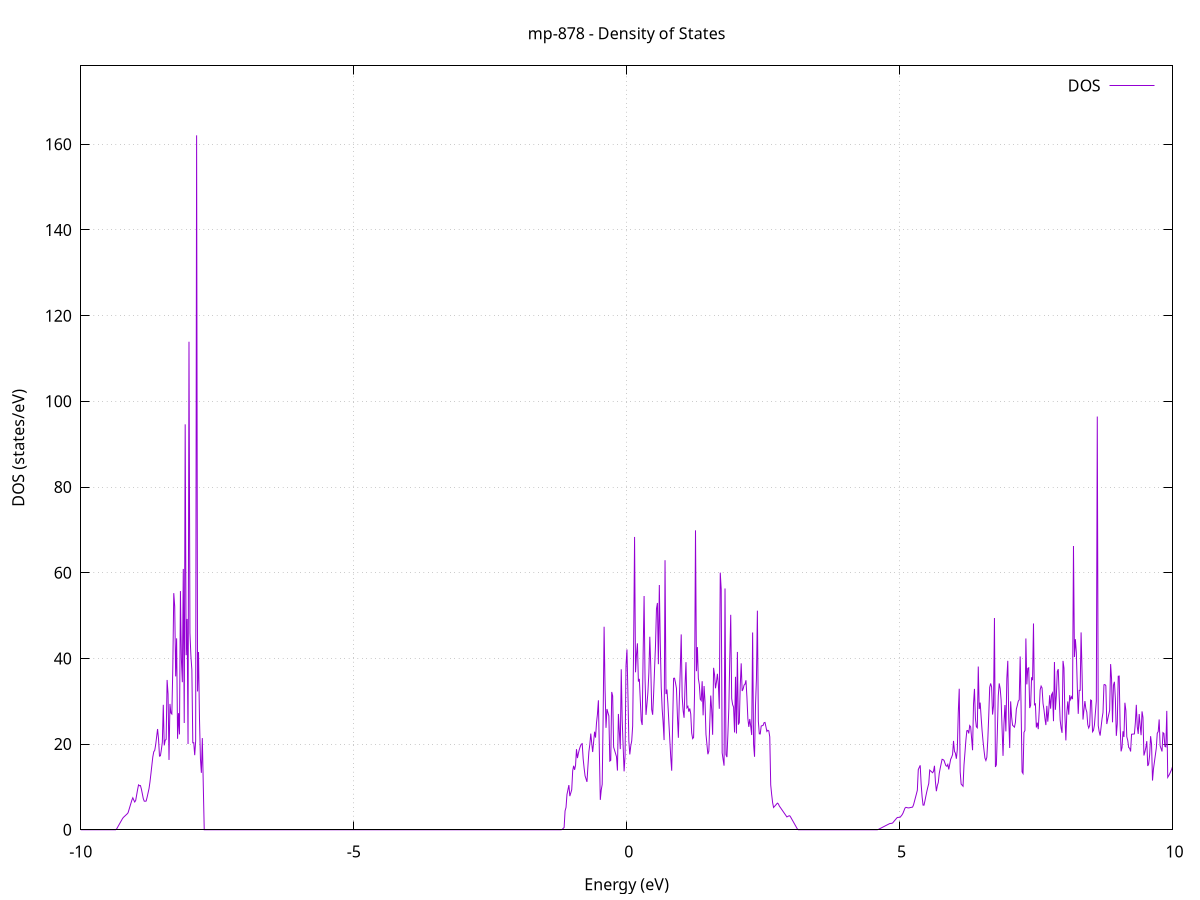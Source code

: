 set title 'mp-878 - Density of States'
set xlabel 'Energy (eV)'
set ylabel 'DOS (states/eV)'
set grid
set xrange [-10:10]
set yrange [0:178.303]
set xzeroaxis lt -1
set terminal png size 800,600
set output 'mp-878_dos_gnuplot.png'
plot '-' using 1:2 with lines title 'DOS'
-22.058700 0.000000
-22.041300 0.000000
-22.023800 0.000000
-22.006400 0.000000
-21.988900 0.000000
-21.971500 0.000000
-21.954000 0.000000
-21.936600 0.000000
-21.919200 0.000000
-21.901700 0.000000
-21.884300 0.000000
-21.866800 0.000000
-21.849400 0.000000
-21.831900 0.000000
-21.814500 0.000000
-21.797100 0.000000
-21.779600 0.000000
-21.762200 0.000000
-21.744700 0.000000
-21.727300 0.000000
-21.709900 0.000000
-21.692400 0.000000
-21.675000 0.000000
-21.657500 0.000000
-21.640100 0.000000
-21.622600 0.000000
-21.605200 0.000000
-21.587800 0.000000
-21.570300 0.000000
-21.552900 0.000000
-21.535400 0.000000
-21.518000 0.000000
-21.500500 0.000000
-21.483100 0.000000
-21.465700 0.000000
-21.448200 0.000000
-21.430800 0.000000
-21.413300 0.000000
-21.395900 0.000000
-21.378400 0.000000
-21.361000 0.000000
-21.343600 0.000000
-21.326100 0.000000
-21.308700 0.000000
-21.291200 0.000000
-21.273800 0.000000
-21.256400 0.000000
-21.238900 0.000000
-21.221500 0.000000
-21.204000 0.000000
-21.186600 0.000000
-21.169100 0.000000
-21.151700 0.000000
-21.134300 0.000000
-21.116800 0.000000
-21.099400 0.000000
-21.081900 0.000000
-21.064500 0.000000
-21.047000 0.000000
-21.029600 0.000000
-21.012200 0.000000
-20.994700 0.000000
-20.977300 0.000000
-20.959800 0.000000
-20.942400 0.000000
-20.925000 0.000000
-20.907500 0.000000
-20.890100 0.000000
-20.872600 0.000000
-20.855200 0.000000
-20.837700 0.000000
-20.820300 0.000000
-20.802900 0.000000
-20.785400 0.000000
-20.768000 0.000000
-20.750500 0.000000
-20.733100 0.000000
-20.715600 0.000000
-20.698200 0.000000
-20.680800 0.000000
-20.663300 0.000000
-20.645900 0.000000
-20.628400 0.000000
-20.611000 0.000000
-20.593600 0.000000
-20.576100 0.000000
-20.558700 0.000000
-20.541200 0.000000
-20.523800 0.000000
-20.506300 0.000000
-20.488900 0.000000
-20.471500 28.172000
-20.454000 132.533300
-20.436600 71.314700
-20.419100 0.000000
-20.401700 37.818900
-20.384200 58.671200
-20.366800 185.149500
-20.349400 121.708600
-20.331900 61.081300
-20.314500 30.517800
-20.297000 30.491600
-20.279600 141.250000
-20.262200 80.607000
-20.244700 366.475500
-20.227300 414.112400
-20.209800 42.428100
-20.192400 21.566400
-20.174900 56.846300
-20.157500 47.664900
-20.140100 0.000000
-20.122600 0.000000
-20.105200 0.000000
-20.087700 0.000000
-20.070300 0.000000
-20.052800 30.020900
-20.035400 67.254600
-20.018000 37.205900
-20.000500 147.540400
-19.983100 386.461200
-19.965600 175.269500
-19.948200 1678.049900
-19.930700 55.943700
-19.913300 105.755000
-19.895900 39.552800
-19.878400 14.743900
-19.861000 180.971600
-19.843500 86.979900
-19.826100 0.000000
-19.808700 0.000000
-19.791200 0.000000
-19.773800 0.000000
-19.756300 0.000000
-19.738900 0.000000
-19.721400 0.000000
-19.704000 0.000000
-19.686600 0.000000
-19.669100 0.000000
-19.651700 0.000000
-19.634200 0.000000
-19.616800 0.000000
-19.599300 0.000000
-19.581900 0.000000
-19.564500 0.000000
-19.547000 0.000000
-19.529600 0.000000
-19.512100 0.000000
-19.494700 0.000000
-19.477300 0.000000
-19.459800 0.000000
-19.442400 0.000000
-19.424900 0.000000
-19.407500 0.000000
-19.390000 0.000000
-19.372600 0.000000
-19.355200 0.000000
-19.337700 0.000000
-19.320300 0.000000
-19.302800 0.000000
-19.285400 0.000000
-19.267900 0.000000
-19.250500 0.000000
-19.233100 0.000000
-19.215600 0.000000
-19.198200 0.000000
-19.180700 0.000000
-19.163300 0.000000
-19.145900 0.000000
-19.128400 0.000000
-19.111000 0.000000
-19.093500 0.000000
-19.076100 0.000000
-19.058600 0.000000
-19.041200 0.000000
-19.023800 0.000000
-19.006300 0.000000
-18.988900 0.000000
-18.971400 0.000000
-18.954000 0.000000
-18.936500 0.000000
-18.919100 0.000000
-18.901700 0.000000
-18.884200 0.000000
-18.866800 0.000000
-18.849300 0.000000
-18.831900 0.000000
-18.814500 0.000000
-18.797000 0.000000
-18.779600 0.000000
-18.762100 0.000000
-18.744700 0.000000
-18.727200 0.000000
-18.709800 0.000000
-18.692400 0.000000
-18.674900 0.000000
-18.657500 0.000000
-18.640000 0.000000
-18.622600 0.000000
-18.605100 0.000000
-18.587700 0.000000
-18.570300 0.000000
-18.552800 0.000000
-18.535400 0.000000
-18.517900 0.000000
-18.500500 0.000000
-18.483100 0.000000
-18.465600 0.000000
-18.448200 0.000000
-18.430700 0.000000
-18.413300 0.000000
-18.395800 0.000000
-18.378400 0.000000
-18.361000 0.000000
-18.343500 0.000000
-18.326100 0.000000
-18.308600 0.000000
-18.291200 0.000000
-18.273700 0.000000
-18.256300 0.000000
-18.238900 0.000000
-18.221400 0.000000
-18.204000 0.000000
-18.186500 0.000000
-18.169100 0.000000
-18.151600 0.000000
-18.134200 0.000000
-18.116800 0.000000
-18.099300 0.000000
-18.081900 0.000000
-18.064400 0.000000
-18.047000 0.000000
-18.029600 0.000000
-18.012100 0.000000
-17.994700 0.000000
-17.977200 0.000000
-17.959800 0.000000
-17.942300 0.000000
-17.924900 0.000000
-17.907500 0.000000
-17.890000 0.000000
-17.872600 0.000000
-17.855100 0.000000
-17.837700 0.000000
-17.820200 0.000000
-17.802800 0.000000
-17.785400 0.000000
-17.767900 0.000000
-17.750500 0.000000
-17.733000 0.000000
-17.715600 0.000000
-17.698200 0.000000
-17.680700 0.000000
-17.663300 0.000000
-17.645800 0.000000
-17.628400 0.000000
-17.610900 0.000000
-17.593500 0.000000
-17.576100 0.000000
-17.558600 0.000000
-17.541200 0.000000
-17.523700 0.000000
-17.506300 0.000000
-17.488800 0.000000
-17.471400 0.000000
-17.454000 0.000000
-17.436500 0.000000
-17.419100 0.000000
-17.401600 0.000000
-17.384200 0.000000
-17.366800 0.000000
-17.349300 0.000000
-17.331900 0.000000
-17.314400 0.000000
-17.297000 0.000000
-17.279500 0.000000
-17.262100 0.000000
-17.244700 0.000000
-17.227200 0.000000
-17.209800 0.000000
-17.192300 0.000000
-17.174900 0.000000
-17.157400 0.000000
-17.140000 0.000000
-17.122600 0.000000
-17.105100 0.000000
-17.087700 0.000000
-17.070200 0.000000
-17.052800 0.000000
-17.035400 0.000000
-17.017900 0.000000
-17.000500 0.000000
-16.983000 0.000000
-16.965600 0.000000
-16.948100 0.000000
-16.930700 0.000000
-16.913300 0.000000
-16.895800 0.000000
-16.878400 0.000000
-16.860900 0.000000
-16.843500 0.000000
-16.826000 0.000000
-16.808600 0.000000
-16.791200 0.000000
-16.773700 0.000000
-16.756300 0.000000
-16.738800 0.000000
-16.721400 0.000000
-16.703900 0.000000
-16.686500 0.000000
-16.669100 0.000000
-16.651600 0.000000
-16.634200 0.000000
-16.616700 0.000000
-16.599300 0.000000
-16.581900 0.000000
-16.564400 0.000000
-16.547000 0.000000
-16.529500 0.000000
-16.512100 0.000000
-16.494600 0.000000
-16.477200 0.000000
-16.459800 0.000000
-16.442300 0.000000
-16.424900 0.000000
-16.407400 0.000000
-16.390000 0.000000
-16.372500 0.000000
-16.355100 0.000000
-16.337700 0.000000
-16.320200 0.000000
-16.302800 0.000000
-16.285300 0.000000
-16.267900 0.000000
-16.250500 0.000000
-16.233000 0.000000
-16.215600 0.000000
-16.198100 0.000000
-16.180700 0.000000
-16.163200 0.000000
-16.145800 0.000000
-16.128400 0.000000
-16.110900 0.000000
-16.093500 0.000000
-16.076000 0.000000
-16.058600 0.000000
-16.041100 0.000000
-16.023700 0.000000
-16.006300 0.000000
-15.988800 0.000000
-15.971400 0.000000
-15.953900 0.000000
-15.936500 0.000000
-15.919100 0.000000
-15.901600 0.000000
-15.884200 0.000000
-15.866700 0.000000
-15.849300 0.000000
-15.831800 0.000000
-15.814400 0.000000
-15.797000 0.000000
-15.779500 0.000000
-15.762100 0.000000
-15.744600 0.000000
-15.727200 0.000000
-15.709700 0.000000
-15.692300 0.000000
-15.674900 0.000000
-15.657400 0.000000
-15.640000 0.000000
-15.622500 0.000000
-15.605100 0.000000
-15.587700 0.000000
-15.570200 0.000000
-15.552800 0.000000
-15.535300 0.000000
-15.517900 0.000000
-15.500400 0.000000
-15.483000 0.000000
-15.465600 0.000000
-15.448100 0.000000
-15.430700 0.000000
-15.413200 0.000000
-15.395800 0.000000
-15.378300 0.000000
-15.360900 0.000000
-15.343500 0.000000
-15.326000 0.000000
-15.308600 0.000000
-15.291100 0.000000
-15.273700 0.000000
-15.256300 0.000000
-15.238800 0.000000
-15.221400 0.000000
-15.203900 0.000000
-15.186500 0.000000
-15.169000 0.000000
-15.151600 0.000000
-15.134200 0.000000
-15.116700 0.000000
-15.099300 0.000000
-15.081800 0.000000
-15.064400 0.000000
-15.046900 0.000000
-15.029500 0.000000
-15.012100 0.000000
-14.994600 0.000000
-14.977200 0.000000
-14.959700 0.000000
-14.942300 0.000000
-14.924800 0.000000
-14.907400 0.000000
-14.890000 0.000000
-14.872500 0.000000
-14.855100 0.000000
-14.837600 0.000000
-14.820200 0.000000
-14.802800 0.000000
-14.785300 0.000000
-14.767900 0.000000
-14.750400 0.000000
-14.733000 0.000000
-14.715500 0.000000
-14.698100 0.000000
-14.680700 0.000000
-14.663200 0.000000
-14.645800 0.000000
-14.628300 0.000000
-14.610900 0.000000
-14.593400 0.000000
-14.576000 0.000000
-14.558600 0.000000
-14.541100 0.000000
-14.523700 0.000000
-14.506200 0.000000
-14.488800 0.000000
-14.471400 0.000000
-14.453900 0.000000
-14.436500 0.000000
-14.419000 0.000000
-14.401600 0.000000
-14.384100 0.000000
-14.366700 0.000000
-14.349300 0.000000
-14.331800 0.000000
-14.314400 0.000000
-14.296900 0.000000
-14.279500 0.000000
-14.262000 0.000000
-14.244600 0.000000
-14.227200 0.000000
-14.209700 0.000000
-14.192300 0.000000
-14.174800 0.000000
-14.157400 0.000000
-14.140000 0.000000
-14.122500 0.000000
-14.105100 0.000000
-14.087600 0.000000
-14.070200 0.000000
-14.052700 0.000000
-14.035300 0.000000
-14.017900 0.000000
-14.000400 0.000000
-13.983000 0.000000
-13.965500 0.000000
-13.948100 0.000000
-13.930600 0.000000
-13.913200 0.000000
-13.895800 0.000000
-13.878300 0.000000
-13.860900 0.000000
-13.843400 0.000000
-13.826000 0.000000
-13.808600 0.000000
-13.791100 0.000000
-13.773700 0.000000
-13.756200 0.000000
-13.738800 0.000000
-13.721300 0.000000
-13.703900 0.000000
-13.686500 0.000000
-13.669000 0.000000
-13.651600 0.000000
-13.634100 0.000000
-13.616700 0.000000
-13.599200 0.000000
-13.581800 0.000000
-13.564400 0.000000
-13.546900 0.000000
-13.529500 0.000000
-13.512000 0.000000
-13.494600 0.000000
-13.477100 0.000000
-13.459700 0.000000
-13.442300 0.000000
-13.424800 0.000000
-13.407400 0.000000
-13.389900 0.000000
-13.372500 0.000000
-13.355100 0.000000
-13.337600 0.000000
-13.320200 0.000000
-13.302700 0.000000
-13.285300 0.000000
-13.267800 0.000000
-13.250400 0.000000
-13.233000 0.000000
-13.215500 0.000000
-13.198100 0.000000
-13.180600 0.000000
-13.163200 0.000000
-13.145700 0.000000
-13.128300 0.000000
-13.110900 0.000000
-13.093400 0.000000
-13.076000 0.000000
-13.058500 0.000000
-13.041100 0.000000
-13.023700 0.000000
-13.006200 0.000000
-12.988800 0.000000
-12.971300 0.000000
-12.953900 0.000000
-12.936400 0.000000
-12.919000 0.000000
-12.901600 0.000000
-12.884100 0.000000
-12.866700 0.000000
-12.849200 0.000000
-12.831800 0.000000
-12.814300 0.000000
-12.796900 0.000000
-12.779500 0.000000
-12.762000 0.000000
-12.744600 0.000000
-12.727100 0.000000
-12.709700 0.000000
-12.692300 0.000000
-12.674800 0.000000
-12.657400 0.000000
-12.639900 0.000000
-12.622500 0.000000
-12.605000 0.000000
-12.587600 0.000000
-12.570200 0.000000
-12.552700 0.000000
-12.535300 0.000000
-12.517800 0.000000
-12.500400 0.000000
-12.482900 0.000000
-12.465500 0.000000
-12.448100 0.000000
-12.430600 0.000000
-12.413200 0.000000
-12.395700 0.000000
-12.378300 0.000000
-12.360900 0.000000
-12.343400 0.000000
-12.326000 0.000000
-12.308500 0.000000
-12.291100 0.000000
-12.273600 0.000000
-12.256200 0.000000
-12.238800 0.000000
-12.221300 0.000000
-12.203900 0.000000
-12.186400 0.000000
-12.169000 0.000000
-12.151500 0.000000
-12.134100 0.000000
-12.116700 0.000000
-12.099200 0.000000
-12.081800 0.000000
-12.064300 0.000000
-12.046900 0.000000
-12.029500 0.000000
-12.012000 0.000000
-11.994600 0.000000
-11.977100 0.000000
-11.959700 0.000000
-11.942200 0.000000
-11.924800 0.000000
-11.907400 0.000000
-11.889900 0.000000
-11.872500 0.000000
-11.855000 0.000000
-11.837600 0.000000
-11.820100 0.000000
-11.802700 0.000000
-11.785300 0.000000
-11.767800 0.000000
-11.750400 0.000000
-11.732900 0.000000
-11.715500 0.000000
-11.698000 0.000000
-11.680600 0.000000
-11.663200 0.000000
-11.645700 0.000000
-11.628300 0.000000
-11.610800 0.000000
-11.593400 0.000000
-11.576000 0.000000
-11.558500 0.000000
-11.541100 0.000000
-11.523600 0.000000
-11.506200 0.000000
-11.488700 0.000000
-11.471300 0.000000
-11.453900 0.000000
-11.436400 0.000000
-11.419000 0.000000
-11.401500 0.000000
-11.384100 0.000000
-11.366600 0.000000
-11.349200 0.000000
-11.331800 0.000000
-11.314300 0.000000
-11.296900 0.000000
-11.279400 0.000000
-11.262000 0.000000
-11.244600 0.000000
-11.227100 0.000000
-11.209700 0.000000
-11.192200 0.000000
-11.174800 0.000000
-11.157300 0.000000
-11.139900 0.000000
-11.122500 0.000000
-11.105000 0.000000
-11.087600 0.000000
-11.070100 0.000000
-11.052700 0.000000
-11.035200 0.000000
-11.017800 0.000000
-11.000400 0.000000
-10.982900 0.000000
-10.965500 0.000000
-10.948000 0.000000
-10.930600 0.000000
-10.913200 0.000000
-10.895700 0.000000
-10.878300 0.000000
-10.860800 0.000000
-10.843400 0.000000
-10.825900 0.000000
-10.808500 0.000000
-10.791100 0.000000
-10.773600 0.000000
-10.756200 0.000000
-10.738700 0.000000
-10.721300 0.000000
-10.703800 0.000000
-10.686400 0.000000
-10.669000 0.000000
-10.651500 0.000000
-10.634100 0.000000
-10.616600 0.000000
-10.599200 0.000000
-10.581800 0.000000
-10.564300 0.000000
-10.546900 0.000000
-10.529400 0.000000
-10.512000 0.000000
-10.494500 0.000000
-10.477100 0.000000
-10.459700 0.000000
-10.442200 0.000000
-10.424800 0.000000
-10.407300 0.000000
-10.389900 0.000000
-10.372400 0.000000
-10.355000 0.000000
-10.337600 0.000000
-10.320100 0.000000
-10.302700 0.000000
-10.285200 0.000000
-10.267800 0.000000
-10.250300 0.000000
-10.232900 0.000000
-10.215500 0.000000
-10.198000 0.000000
-10.180600 0.000000
-10.163100 0.000000
-10.145700 0.000000
-10.128300 0.000000
-10.110800 0.000000
-10.093400 0.000000
-10.075900 0.000000
-10.058500 0.000000
-10.041000 0.000000
-10.023600 0.000000
-10.006200 0.000000
-9.988700 0.000000
-9.971300 0.000000
-9.953800 0.000000
-9.936400 0.000000
-9.918900 0.000000
-9.901500 0.000000
-9.884100 0.000000
-9.866600 0.000000
-9.849200 0.000000
-9.831700 0.000000
-9.814300 0.000000
-9.796900 0.000000
-9.779400 0.000000
-9.762000 0.000000
-9.744500 0.000000
-9.727100 0.000000
-9.709600 0.000000
-9.692200 0.000000
-9.674800 0.000000
-9.657300 0.000000
-9.639900 0.000000
-9.622400 0.000000
-9.605000 0.000000
-9.587500 0.000000
-9.570100 0.000000
-9.552700 0.000000
-9.535200 0.000000
-9.517800 0.000000
-9.500300 0.000000
-9.482900 0.000000
-9.465500 0.000000
-9.448000 0.000000
-9.430600 0.000000
-9.413100 0.000000
-9.395700 0.000000
-9.378200 0.000000
-9.360800 0.000000
-9.343400 0.195200
-9.325900 0.586600
-9.308500 0.978000
-9.291000 1.369300
-9.273600 1.760700
-9.256100 2.152100
-9.238700 2.543500
-9.221300 2.865200
-9.203800 3.073900
-9.186400 3.282700
-9.168900 3.491500
-9.151500 3.700300
-9.134100 3.967200
-9.116600 4.705100
-9.099200 5.443000
-9.081700 6.181000
-9.064300 6.918900
-9.046800 7.467800
-9.029400 6.927800
-9.012000 6.484900
-8.994500 6.839000
-8.977100 8.100900
-8.959600 9.362700
-8.942200 10.474000
-8.924700 10.277700
-8.907300 10.323300
-8.889900 9.498100
-8.872400 8.381400
-8.855000 7.264600
-8.837500 6.681700
-8.820100 6.658600
-8.802700 6.709700
-8.785200 7.583500
-8.767800 8.587800
-8.750300 9.595300
-8.732900 11.136500
-8.715400 13.057400
-8.698000 15.049500
-8.680600 17.010400
-8.663100 18.212700
-8.645700 18.526800
-8.628200 19.855900
-8.610800 21.680600
-8.593300 23.517200
-8.575900 21.208900
-8.558500 17.194000
-8.541000 17.269100
-8.523600 18.738800
-8.506100 20.437000
-8.488700 29.170400
-8.471200 19.699200
-8.453800 20.893600
-8.436400 21.105500
-8.418900 34.971900
-8.401500 31.724800
-8.384000 16.303600
-8.366600 29.374300
-8.349200 27.255600
-8.331700 27.010000
-8.314300 37.838000
-8.296800 55.236700
-8.279400 52.118100
-8.261900 35.795200
-8.244500 44.690400
-8.227100 21.235900
-8.209600 27.224100
-8.192200 22.261800
-8.174700 55.717600
-8.157300 39.899400
-8.139800 34.451000
-8.122400 60.890300
-8.105000 24.922500
-8.087500 94.634600
-8.070100 40.751800
-8.052600 49.218600
-8.035200 20.026700
-8.017800 113.912800
-8.000300 45.946400
-7.982900 40.565700
-7.965400 37.362600
-7.948000 20.307200
-7.930500 20.320100
-7.913100 17.408200
-7.895700 20.780700
-7.878200 162.093300
-7.860800 32.277200
-7.843300 41.494800
-7.825900 26.132700
-7.808400 16.577300
-7.791000 13.290300
-7.773600 21.397100
-7.756100 10.423300
-7.738700 0.000000
-7.721200 0.000000
-7.703800 0.000000
-7.686400 0.000000
-7.668900 0.000000
-7.651500 0.000000
-7.634000 0.000000
-7.616600 0.000000
-7.599100 0.000000
-7.581700 0.000000
-7.564300 0.000000
-7.546800 0.000000
-7.529400 0.000000
-7.511900 0.000000
-7.494500 0.000000
-7.477000 0.000000
-7.459600 0.000000
-7.442200 0.000000
-7.424700 0.000000
-7.407300 0.000000
-7.389800 0.000000
-7.372400 0.000000
-7.355000 0.000000
-7.337500 0.000000
-7.320100 0.000000
-7.302600 0.000000
-7.285200 0.000000
-7.267700 0.000000
-7.250300 0.000000
-7.232900 0.000000
-7.215400 0.000000
-7.198000 0.000000
-7.180500 0.000000
-7.163100 0.000000
-7.145600 0.000000
-7.128200 0.000000
-7.110800 0.000000
-7.093300 0.000000
-7.075900 0.000000
-7.058400 0.000000
-7.041000 0.000000
-7.023500 0.000000
-7.006100 0.000000
-6.988700 0.000000
-6.971200 0.000000
-6.953800 0.000000
-6.936300 0.000000
-6.918900 0.000000
-6.901500 0.000000
-6.884000 0.000000
-6.866600 0.000000
-6.849100 0.000000
-6.831700 0.000000
-6.814200 0.000000
-6.796800 0.000000
-6.779400 0.000000
-6.761900 0.000000
-6.744500 0.000000
-6.727000 0.000000
-6.709600 0.000000
-6.692100 0.000000
-6.674700 0.000000
-6.657300 0.000000
-6.639800 0.000000
-6.622400 0.000000
-6.604900 0.000000
-6.587500 0.000000
-6.570100 0.000000
-6.552600 0.000000
-6.535200 0.000000
-6.517700 0.000000
-6.500300 0.000000
-6.482800 0.000000
-6.465400 0.000000
-6.448000 0.000000
-6.430500 0.000000
-6.413100 0.000000
-6.395600 0.000000
-6.378200 0.000000
-6.360700 0.000000
-6.343300 0.000000
-6.325900 0.000000
-6.308400 0.000000
-6.291000 0.000000
-6.273500 0.000000
-6.256100 0.000000
-6.238700 0.000000
-6.221200 0.000000
-6.203800 0.000000
-6.186300 0.000000
-6.168900 0.000000
-6.151400 0.000000
-6.134000 0.000000
-6.116600 0.000000
-6.099100 0.000000
-6.081700 0.000000
-6.064200 0.000000
-6.046800 0.000000
-6.029300 0.000000
-6.011900 0.000000
-5.994500 0.000000
-5.977000 0.000000
-5.959600 0.000000
-5.942100 0.000000
-5.924700 0.000000
-5.907300 0.000000
-5.889800 0.000000
-5.872400 0.000000
-5.854900 0.000000
-5.837500 0.000000
-5.820000 0.000000
-5.802600 0.000000
-5.785200 0.000000
-5.767700 0.000000
-5.750300 0.000000
-5.732800 0.000000
-5.715400 0.000000
-5.697900 0.000000
-5.680500 0.000000
-5.663100 0.000000
-5.645600 0.000000
-5.628200 0.000000
-5.610700 0.000000
-5.593300 0.000000
-5.575800 0.000000
-5.558400 0.000000
-5.541000 0.000000
-5.523500 0.000000
-5.506100 0.000000
-5.488600 0.000000
-5.471200 0.000000
-5.453800 0.000000
-5.436300 0.000000
-5.418900 0.000000
-5.401400 0.000000
-5.384000 0.000000
-5.366500 0.000000
-5.349100 0.000000
-5.331700 0.000000
-5.314200 0.000000
-5.296800 0.000000
-5.279300 0.000000
-5.261900 0.000000
-5.244400 0.000000
-5.227000 0.000000
-5.209600 0.000000
-5.192100 0.000000
-5.174700 0.000000
-5.157200 0.000000
-5.139800 0.000000
-5.122400 0.000000
-5.104900 0.000000
-5.087500 0.000000
-5.070000 0.000000
-5.052600 0.000000
-5.035100 0.000000
-5.017700 0.000000
-5.000300 0.000000
-4.982800 0.000000
-4.965400 0.000000
-4.947900 0.000000
-4.930500 0.000000
-4.913000 0.000000
-4.895600 0.000000
-4.878200 0.000000
-4.860700 0.000000
-4.843300 0.000000
-4.825800 0.000000
-4.808400 0.000000
-4.791000 0.000000
-4.773500 0.000000
-4.756100 0.000000
-4.738600 0.000000
-4.721200 0.000000
-4.703700 0.000000
-4.686300 0.000000
-4.668900 0.000000
-4.651400 0.000000
-4.634000 0.000000
-4.616500 0.000000
-4.599100 0.000000
-4.581600 0.000000
-4.564200 0.000000
-4.546800 0.000000
-4.529300 0.000000
-4.511900 0.000000
-4.494400 0.000000
-4.477000 0.000000
-4.459600 0.000000
-4.442100 0.000000
-4.424700 0.000000
-4.407200 0.000000
-4.389800 0.000000
-4.372300 0.000000
-4.354900 0.000000
-4.337500 0.000000
-4.320000 0.000000
-4.302600 0.000000
-4.285100 0.000000
-4.267700 0.000000
-4.250200 0.000000
-4.232800 0.000000
-4.215400 0.000000
-4.197900 0.000000
-4.180500 0.000000
-4.163000 0.000000
-4.145600 0.000000
-4.128200 0.000000
-4.110700 0.000000
-4.093300 0.000000
-4.075800 0.000000
-4.058400 0.000000
-4.040900 0.000000
-4.023500 0.000000
-4.006100 0.000000
-3.988600 0.000000
-3.971200 0.000000
-3.953700 0.000000
-3.936300 0.000000
-3.918800 0.000000
-3.901400 0.000000
-3.884000 0.000000
-3.866500 0.000000
-3.849100 0.000000
-3.831600 0.000000
-3.814200 0.000000
-3.796700 0.000000
-3.779300 0.000000
-3.761900 0.000000
-3.744400 0.000000
-3.727000 0.000000
-3.709500 0.000000
-3.692100 0.000000
-3.674700 0.000000
-3.657200 0.000000
-3.639800 0.000000
-3.622300 0.000000
-3.604900 0.000000
-3.587400 0.000000
-3.570000 0.000000
-3.552600 0.000000
-3.535100 0.000000
-3.517700 0.000000
-3.500200 0.000000
-3.482800 0.000000
-3.465300 0.000000
-3.447900 0.000000
-3.430500 0.000000
-3.413000 0.000000
-3.395600 0.000000
-3.378100 0.000000
-3.360700 0.000000
-3.343300 0.000000
-3.325800 0.000000
-3.308400 0.000000
-3.290900 0.000000
-3.273500 0.000000
-3.256000 0.000000
-3.238600 0.000000
-3.221200 0.000000
-3.203700 0.000000
-3.186300 0.000000
-3.168800 0.000000
-3.151400 0.000000
-3.133900 0.000000
-3.116500 0.000000
-3.099100 0.000000
-3.081600 0.000000
-3.064200 0.000000
-3.046700 0.000000
-3.029300 0.000000
-3.011900 0.000000
-2.994400 0.000000
-2.977000 0.000000
-2.959500 0.000000
-2.942100 0.000000
-2.924600 0.000000
-2.907200 0.000000
-2.889800 0.000000
-2.872300 0.000000
-2.854900 0.000000
-2.837400 0.000000
-2.820000 0.000000
-2.802500 0.000000
-2.785100 0.000000
-2.767700 0.000000
-2.750200 0.000000
-2.732800 0.000000
-2.715300 0.000000
-2.697900 0.000000
-2.680500 0.000000
-2.663000 0.000000
-2.645600 0.000000
-2.628100 0.000000
-2.610700 0.000000
-2.593200 0.000000
-2.575800 0.000000
-2.558400 0.000000
-2.540900 0.000000
-2.523500 0.000000
-2.506000 0.000000
-2.488600 0.000000
-2.471100 0.000000
-2.453700 0.000000
-2.436300 0.000000
-2.418800 0.000000
-2.401400 0.000000
-2.383900 0.000000
-2.366500 0.000000
-2.349000 0.000000
-2.331600 0.000000
-2.314200 0.000000
-2.296700 0.000000
-2.279300 0.000000
-2.261800 0.000000
-2.244400 0.000000
-2.227000 0.000000
-2.209500 0.000000
-2.192100 0.000000
-2.174600 0.000000
-2.157200 0.000000
-2.139700 0.000000
-2.122300 0.000000
-2.104900 0.000000
-2.087400 0.000000
-2.070000 0.000000
-2.052500 0.000000
-2.035100 0.000000
-2.017600 0.000000
-2.000200 0.000000
-1.982800 0.000000
-1.965300 0.000000
-1.947900 0.000000
-1.930400 0.000000
-1.913000 0.000000
-1.895600 0.000000
-1.878100 0.000000
-1.860700 0.000000
-1.843200 0.000000
-1.825800 0.000000
-1.808300 0.000000
-1.790900 0.000000
-1.773500 0.000000
-1.756000 0.000000
-1.738600 0.000000
-1.721100 0.000000
-1.703700 0.000000
-1.686200 0.000000
-1.668800 0.000000
-1.651400 0.000000
-1.633900 0.000000
-1.616500 0.000000
-1.599000 0.000000
-1.581600 0.000000
-1.564200 0.000000
-1.546700 0.000000
-1.529300 0.000000
-1.511800 0.000000
-1.494400 0.000000
-1.476900 0.000000
-1.459500 0.000000
-1.442100 0.000000
-1.424600 0.000000
-1.407200 0.000000
-1.389700 0.000000
-1.372300 0.000000
-1.354800 0.000000
-1.337400 0.000000
-1.320000 0.000000
-1.302500 0.000000
-1.285100 0.000000
-1.267600 0.000000
-1.250200 0.000000
-1.232800 0.000000
-1.215300 0.000000
-1.197900 0.000000
-1.180400 0.097100
-1.163000 0.314700
-1.145500 0.532400
-1.128100 4.404700
-1.110700 5.213200
-1.093200 8.236800
-1.075800 9.337200
-1.058300 10.437500
-1.040900 7.851600
-1.023400 8.585300
-1.006000 9.370300
-0.988600 13.748100
-0.971100 14.937800
-0.953700 13.998000
-0.936200 15.021500
-0.918800 18.812500
-0.901400 16.733600
-0.883900 17.852100
-0.866500 18.758600
-0.849000 19.457000
-0.831600 19.970300
-0.814100 20.100000
-0.796700 16.564000
-0.779300 14.409200
-0.761800 12.594500
-0.744400 11.887600
-0.726900 11.180700
-0.709500 14.791600
-0.692000 18.187300
-0.674600 19.949600
-0.657200 22.445800
-0.639700 20.190400
-0.622300 18.143700
-0.604800 20.525000
-0.587400 22.879600
-0.569900 21.521400
-0.552500 24.902200
-0.535100 26.978700
-0.517600 30.220300
-0.500200 18.403300
-0.482700 6.980200
-0.465300 9.300600
-0.447900 10.587000
-0.430400 26.534300
-0.413000 47.384200
-0.395500 32.941500
-0.378100 23.786900
-0.360600 28.186900
-0.343200 27.341800
-0.325800 26.578400
-0.308300 16.036000
-0.290900 16.220200
-0.273400 32.164800
-0.256000 31.229000
-0.238500 19.299000
-0.221100 18.556000
-0.203700 17.813000
-0.186200 17.070000
-0.168800 13.820000
-0.151300 27.039600
-0.133900 22.937000
-0.116500 18.834500
-0.099000 37.467600
-0.081600 25.582400
-0.064100 19.486800
-0.046700 13.633500
-0.029200 17.269800
-0.011800 38.314300
0.005600 42.082900
0.023100 31.828300
0.040500 20.729800
0.058000 17.592500
0.075400 19.566500
0.092900 20.751300
0.110300 24.223400
0.127700 42.810300
0.145200 68.350100
0.162600 36.759600
0.180100 40.890800
0.197500 43.517900
0.214900 34.589200
0.232400 35.215700
0.249800 30.305800
0.267300 25.474700
0.284700 24.459000
0.302200 41.230100
0.319600 54.567300
0.337000 35.320000
0.354500 26.817800
0.371900 29.306700
0.389400 32.062300
0.406800 36.629100
0.424300 45.058300
0.441700 38.166300
0.459100 28.052900
0.476600 26.846200
0.494000 31.606400
0.511500 37.548300
0.528900 43.152100
0.546300 51.569000
0.563800 52.938500
0.581200 38.644300
0.598700 57.131300
0.616100 43.501100
0.633600 33.255100
0.651000 28.150400
0.668400 25.011100
0.685900 20.936900
0.703300 62.925300
0.720800 31.683800
0.738200 32.732700
0.755700 29.434600
0.773100 25.177800
0.790500 21.047400
0.808000 16.917000
0.825400 13.786200
0.842900 25.081900
0.860300 35.346000
0.877800 35.377700
0.895200 34.284100
0.912600 32.990000
0.930100 26.572100
0.947500 21.476500
0.965000 30.333600
0.982400 37.468500
0.999800 45.600800
1.017300 31.100300
1.034700 27.779700
1.052200 26.137500
1.069600 33.592700
1.087100 39.126600
1.104500 28.486100
1.121900 28.811800
1.139400 27.568300
1.156800 28.311000
1.174300 27.032700
1.191700 22.575300
1.209200 21.269500
1.226600 21.553200
1.244000 31.898200
1.261500 69.891400
1.278900 37.022100
1.296400 42.641500
1.313800 35.327200
1.331200 33.898600
1.348700 30.490400
1.366100 30.155600
1.383600 34.669600
1.401000 26.715400
1.418500 33.547200
1.435900 29.883300
1.453300 22.286100
1.470800 19.957300
1.488200 17.628500
1.505700 18.338400
1.523100 24.922800
1.540600 31.328900
1.558000 28.010000
1.575400 22.168400
1.592900 37.798100
1.610300 36.204800
1.627800 33.026800
1.645200 34.446100
1.662600 36.412200
1.680100 33.954700
1.697500 28.238600
1.715000 60.022800
1.732400 56.174000
1.749900 17.953400
1.767300 16.415800
1.784700 14.965000
1.802200 56.322800
1.819600 17.541400
1.837100 16.967400
1.854500 22.218900
1.872000 28.354500
1.889400 39.946200
1.906800 50.180700
1.924300 30.612700
1.941700 29.215800
1.959200 28.616500
1.976600 22.715800
1.994000 35.707000
2.011500 22.471700
2.028900 41.511700
2.046400 24.538500
2.063800 25.005000
2.081300 33.700700
2.098700 38.843800
2.116100 32.393500
2.133600 32.857900
2.151000 33.763400
2.168500 33.977600
2.185900 34.896500
2.203400 31.001700
2.220800 25.925700
2.238200 24.020200
2.255700 25.854500
2.273100 24.170900
2.290600 22.115900
2.308000 46.054500
2.325400 19.984500
2.342900 17.041900
2.360300 28.930000
2.377800 35.206500
2.395200 51.133800
2.412700 25.343700
2.430100 22.399900
2.447500 22.365500
2.465000 24.215400
2.482400 24.293400
2.499900 24.371300
2.517300 24.987100
2.534800 25.052900
2.552200 24.009500
2.569600 22.952100
2.587100 23.229800
2.604500 23.077400
2.622000 21.683500
2.639400 10.458400
2.656900 8.201700
2.674300 6.338800
2.691700 5.202700
2.709200 5.456500
2.726600 5.710300
2.744100 5.964200
2.761500 6.218000
2.778900 6.050000
2.796400 5.563100
2.813800 5.241600
2.831300 4.920100
2.848700 4.598700
2.866200 4.277200
2.883600 3.955700
2.901000 3.634300
2.918500 3.312800
2.935900 2.997800
2.953400 3.124900
2.970800 3.238900
2.988300 3.260400
3.005700 2.938600
3.023100 2.544400
3.040600 2.150200
3.058000 1.756000
3.075500 1.361900
3.092900 0.967700
3.110300 0.573500
3.127800 0.179300
3.145200 0.000000
3.162700 0.000000
3.180100 0.000000
3.197600 0.000000
3.215000 0.000000
3.232400 0.000000
3.249900 0.000000
3.267300 0.000000
3.284800 0.000000
3.302200 0.000000
3.319700 0.000000
3.337100 0.000000
3.354500 0.000000
3.372000 0.000000
3.389400 0.000000
3.406900 0.000000
3.424300 0.000000
3.441700 0.000000
3.459200 0.000000
3.476600 0.000000
3.494100 0.000000
3.511500 0.000000
3.529000 0.000000
3.546400 0.000000
3.563800 0.000000
3.581300 0.000000
3.598700 0.000000
3.616200 0.000000
3.633600 0.000000
3.651100 0.000000
3.668500 0.000000
3.685900 0.000000
3.703400 0.000000
3.720800 0.000000
3.738300 0.000000
3.755700 0.000000
3.773100 0.000000
3.790600 0.000000
3.808000 0.000000
3.825500 0.000000
3.842900 0.000000
3.860400 0.000000
3.877800 0.000000
3.895200 0.000000
3.912700 0.000000
3.930100 0.000000
3.947600 0.000000
3.965000 0.000000
3.982500 0.000000
3.999900 0.000000
4.017300 0.000000
4.034800 0.000000
4.052200 0.000000
4.069700 0.000000
4.087100 0.000000
4.104600 0.000000
4.122000 0.000000
4.139400 0.000000
4.156900 0.000000
4.174300 0.000000
4.191800 0.000000
4.209200 0.000000
4.226600 0.000000
4.244100 0.000000
4.261500 0.000000
4.279000 0.000000
4.296400 0.000000
4.313900 0.000000
4.331300 0.000000
4.348700 0.000000
4.366200 0.000000
4.383600 0.000000
4.401100 0.000000
4.418500 0.000000
4.436000 0.000000
4.453400 0.000000
4.470800 0.000000
4.488300 0.000000
4.505700 0.000000
4.523200 0.000000
4.540600 0.000000
4.558000 0.000000
4.575500 0.000000
4.592900 0.000000
4.610400 0.079300
4.627800 0.193500
4.645300 0.307700
4.662700 0.421900
4.680100 0.536100
4.697600 0.650300
4.715000 0.764500
4.732500 0.878700
4.749900 0.992900
4.767400 1.107100
4.784800 1.221300
4.802200 1.335500
4.819700 1.449800
4.837100 1.484800
4.854600 1.501000
4.872000 1.579600
4.889400 1.843800
4.906900 2.107900
4.924300 2.372000
4.941800 2.636100
4.959200 2.874100
4.976700 2.890800
4.994100 2.907400
5.011500 2.937700
5.029000 3.218900
5.046400 3.500000
5.063900 3.907400
5.081300 4.479700
5.098800 5.052000
5.116200 5.234100
5.133600 5.179000
5.151100 5.123900
5.168500 5.103900
5.186000 5.151700
5.203400 5.199600
5.220800 5.247500
5.238300 5.295300
5.255700 5.815800
5.273200 6.659200
5.290600 7.502700
5.308100 8.346200
5.325500 9.220100
5.342900 14.057400
5.360400 14.549100
5.377800 15.042900
5.395300 10.659900
5.412700 7.713500
5.430200 5.753900
5.447600 5.751300
5.465000 6.767100
5.482500 7.907700
5.499900 8.974800
5.517400 9.929000
5.534800 10.816200
5.552200 13.932800
5.569700 13.724200
5.587100 13.519800
5.604600 13.315400
5.622000 13.643000
5.639500 14.937200
5.656900 11.193100
5.674300 9.001900
5.691800 10.307100
5.709200 11.033500
5.726700 13.128900
5.744100 14.327000
5.761600 15.412500
5.779000 16.454400
5.796400 16.382600
5.813900 16.203900
5.831300 15.549100
5.848800 14.967300
5.866200 14.824700
5.883700 15.239100
5.901100 14.085900
5.918500 15.265600
5.936000 16.445300
5.953400 16.937100
5.970900 17.539300
5.988300 20.745700
6.005700 18.314100
6.023200 17.870100
6.040600 16.577500
6.058100 18.820600
6.075500 27.344100
6.093000 32.919400
6.110400 13.534800
6.127800 10.680200
6.145300 10.421200
6.162700 10.162200
6.180200 15.107300
6.197600 17.980800
6.215100 20.937400
6.232500 23.118100
6.249900 23.179700
6.267400 22.486500
6.284800 24.326600
6.302300 24.012800
6.319700 21.337300
6.337100 18.569100
6.354600 29.393400
6.372000 32.889500
6.389500 25.990900
6.406900 24.047400
6.424400 23.804300
6.441800 38.095200
6.459200 28.178200
6.476700 29.679500
6.494100 26.316400
6.511600 23.168100
6.529000 20.682500
6.546500 18.578500
6.563900 16.732500
6.581300 16.171600
6.598800 16.925600
6.616200 20.933900
6.633700 26.638100
6.651100 33.243000
6.668500 34.157100
6.686000 33.332800
6.703400 26.894000
6.720900 28.900100
6.738300 49.435300
6.755800 14.661300
6.773200 15.154000
6.790600 22.510300
6.808100 31.246600
6.825500 34.164500
6.843000 32.961500
6.860400 30.313800
6.877900 23.652100
6.895300 17.258300
6.912700 24.868100
6.930200 29.119300
6.947600 22.969500
6.965100 35.294600
6.982500 39.430000
6.999900 26.081400
7.017400 19.089600
7.034800 29.977000
7.052300 26.355400
7.069700 24.410300
7.087200 24.184500
7.104600 23.958600
7.122000 25.023000
7.139500 28.180500
7.156900 29.031100
7.174400 30.017300
7.191800 30.327600
7.209300 40.449600
7.226700 28.289200
7.244100 13.503500
7.261600 13.123600
7.279000 22.740700
7.296500 23.176100
7.313900 44.657700
7.331400 33.939400
7.348800 37.669300
7.366200 37.810000
7.383700 28.420000
7.401100 29.033400
7.418600 35.594900
7.436000 34.914400
7.453400 48.160000
7.470900 29.177200
7.488300 29.380500
7.505800 23.877000
7.523200 24.999300
7.540700 23.484700
7.558100 27.696900
7.575500 32.655300
7.593000 33.537700
7.610400 33.098300
7.627900 29.504000
7.645300 28.004200
7.662800 25.965800
7.680200 24.440100
7.697600 28.923000
7.715100 25.240600
7.732500 27.763400
7.750000 31.397600
7.767400 28.265100
7.784800 31.559700
7.802300 31.962700
7.819700 25.342200
7.837200 39.164700
7.854600 28.002200
7.872100 31.299600
7.889500 36.945100
7.906900 37.497200
7.924400 31.050700
7.941800 25.602000
7.959300 23.745500
7.976700 22.622200
7.994200 39.416300
8.011600 37.740800
8.029000 26.681600
8.046500 20.868400
8.063900 27.273100
8.081400 29.953100
8.098800 26.874600
8.116200 31.417500
8.133700 30.383700
8.151100 31.049600
8.168600 30.491200
8.186000 66.231500
8.203500 40.324300
8.220900 44.488200
8.238300 41.411400
8.255800 33.409500
8.273200 27.061200
8.290700 32.543900
8.308100 32.536900
8.325600 46.072400
8.343000 36.692000
8.360400 25.728800
8.377900 27.971700
8.395300 30.039800
8.412800 28.228500
8.430200 27.472700
8.447600 24.554000
8.465100 23.755400
8.482500 24.309400
8.500000 30.294900
8.517400 30.163300
8.534900 22.872200
8.552300 23.185000
8.569700 24.446100
8.587200 27.255200
8.604600 30.064300
8.622100 96.448500
8.639500 24.309400
8.657000 22.889900
8.674400 21.980300
8.691800 23.962700
8.709300 25.952300
8.726700 27.351500
8.744200 33.842500
8.761600 33.906200
8.779000 33.627400
8.796500 24.682600
8.813900 25.837700
8.831400 26.883400
8.848800 27.881600
8.866300 38.678300
8.883700 35.220900
8.901100 25.078700
8.918600 33.757700
8.936000 34.537500
8.953500 30.562600
8.970900 21.925800
8.988400 24.788500
9.005800 35.837700
9.023200 35.880300
9.040700 24.351600
9.058100 18.301200
9.075600 19.215800
9.093000 22.989500
9.110500 21.657600
9.127900 29.648900
9.145300 27.893200
9.162800 21.704400
9.180200 20.839800
9.197700 19.197600
9.215100 19.020200
9.232500 18.277900
9.250000 22.293000
9.267400 22.320600
9.284900 22.348100
9.302300 22.375600
9.319800 25.011600
9.337200 29.159600
9.354600 24.044300
9.372100 22.375800
9.389500 27.019100
9.407000 24.397600
9.424400 22.084900
9.441900 27.631800
9.459300 26.216900
9.476700 17.336900
9.494200 18.178300
9.511600 19.189500
9.529100 20.692500
9.546500 14.887400
9.563900 15.366200
9.581400 17.491400
9.598800 21.851500
9.616300 19.984800
9.633700 11.490400
9.651200 14.150000
9.668600 15.812000
9.686000 17.449100
9.703500 19.101300
9.720900 22.530300
9.738400 22.915600
9.755800 25.757700
9.773300 19.606800
9.790700 18.945500
9.808100 18.284100
9.825600 22.673200
9.843000 22.471100
9.860500 19.461400
9.877900 19.351200
9.895300 27.755200
9.912800 12.242700
9.930200 12.617200
9.947700 13.040800
9.965100 13.544400
9.982600 14.048000
10.000000 14.732000
10.017400 31.220500
10.034900 9.535700
10.052300 20.865600
10.069800 19.791000
10.087200 28.206600
10.104700 18.134300
10.122100 15.039700
10.139500 15.855800
10.157000 18.529300
10.174400 28.521800
10.191900 18.328700
10.209300 14.271300
10.226700 13.023200
10.244200 13.041000
10.261600 16.692200
10.279100 17.845700
10.296500 14.932600
10.314000 13.210800
10.331400 11.498700
10.348800 10.737900
10.366300 10.050600
10.383700 14.523400
10.401200 13.939900
10.418600 13.425800
10.436100 12.911700
10.453500 12.642600
10.470900 12.637300
10.488400 11.729100
10.505800 12.503200
10.523300 22.088200
10.540700 8.394900
10.558200 9.854000
10.575600 11.313100
10.593000 12.662700
10.610500 13.272800
10.627900 14.595900
10.645400 16.048600
10.662800 10.043800
10.680200 11.210400
10.697700 25.279700
10.715100 25.579800
10.732600 7.092800
10.750000 7.204600
10.767500 7.316400
10.784900 7.428100
10.802300 28.559900
10.819800 27.611600
10.837200 7.515400
10.854700 8.252900
10.872100 8.975700
10.889600 9.677300
10.907000 10.379000
10.924400 11.080700
10.941900 11.077900
10.959300 10.755800
10.976800 10.441100
10.994200 6.832800
11.011600 5.226700
11.029100 3.620600
11.046500 2.032400
11.064000 2.027900
11.081400 2.023500
11.098900 2.019100
11.116300 2.014600
11.133700 16.367600
11.151200 15.029200
11.168600 13.690800
11.186100 6.054500
11.203500 4.095700
11.221000 2.136900
11.238400 0.178100
11.255800 0.000000
11.273300 0.000000
11.290700 0.000000
11.308200 0.000000
11.325600 0.000000
11.343000 0.000000
11.360500 0.000000
11.377900 0.000000
11.395400 0.000000
11.412800 0.000000
11.430300 0.000000
11.447700 0.000000
11.465100 0.000000
11.482600 0.000000
11.500000 0.000000
11.517500 0.000000
11.534900 0.000000
11.552400 0.000000
11.569800 0.000000
11.587200 0.000000
11.604700 0.000000
11.622100 0.000000
11.639600 0.000000
11.657000 0.000000
11.674400 0.000000
11.691900 0.000000
11.709300 0.000000
11.726800 0.000000
11.744200 0.000000
11.761700 0.000000
11.779100 0.000000
11.796500 0.000000
11.814000 0.000000
11.831400 0.000000
11.848900 0.000000
11.866300 0.000000
11.883800 0.000000
11.901200 0.000000
11.918600 0.000000
11.936100 0.000000
11.953500 0.000000
11.971000 0.000000
11.988400 0.000000
12.005800 0.000000
12.023300 0.000000
12.040700 0.000000
12.058200 0.000000
12.075600 0.000000
12.093100 0.000000
12.110500 0.000000
12.127900 0.000000
12.145400 0.000000
12.162800 0.000000
12.180300 0.000000
12.197700 0.000000
12.215200 0.000000
12.232600 0.000000
12.250000 0.000000
12.267500 0.000000
12.284900 0.000000
12.302400 0.000000
12.319800 0.000000
12.337300 0.000000
12.354700 0.000000
12.372100 0.000000
12.389600 0.000000
12.407000 0.000000
12.424500 0.000000
12.441900 0.000000
12.459300 0.000000
12.476800 0.000000
12.494200 0.000000
12.511700 0.000000
12.529100 0.000000
12.546600 0.000000
12.564000 0.000000
12.581400 0.000000
12.598900 0.000000
12.616300 0.000000
12.633800 0.000000
12.651200 0.000000
12.668700 0.000000
12.686100 0.000000
12.703500 0.000000
12.721000 0.000000
12.738400 0.000000
12.755900 0.000000
12.773300 0.000000
12.790700 0.000000
12.808200 0.000000
12.825600 0.000000
e
